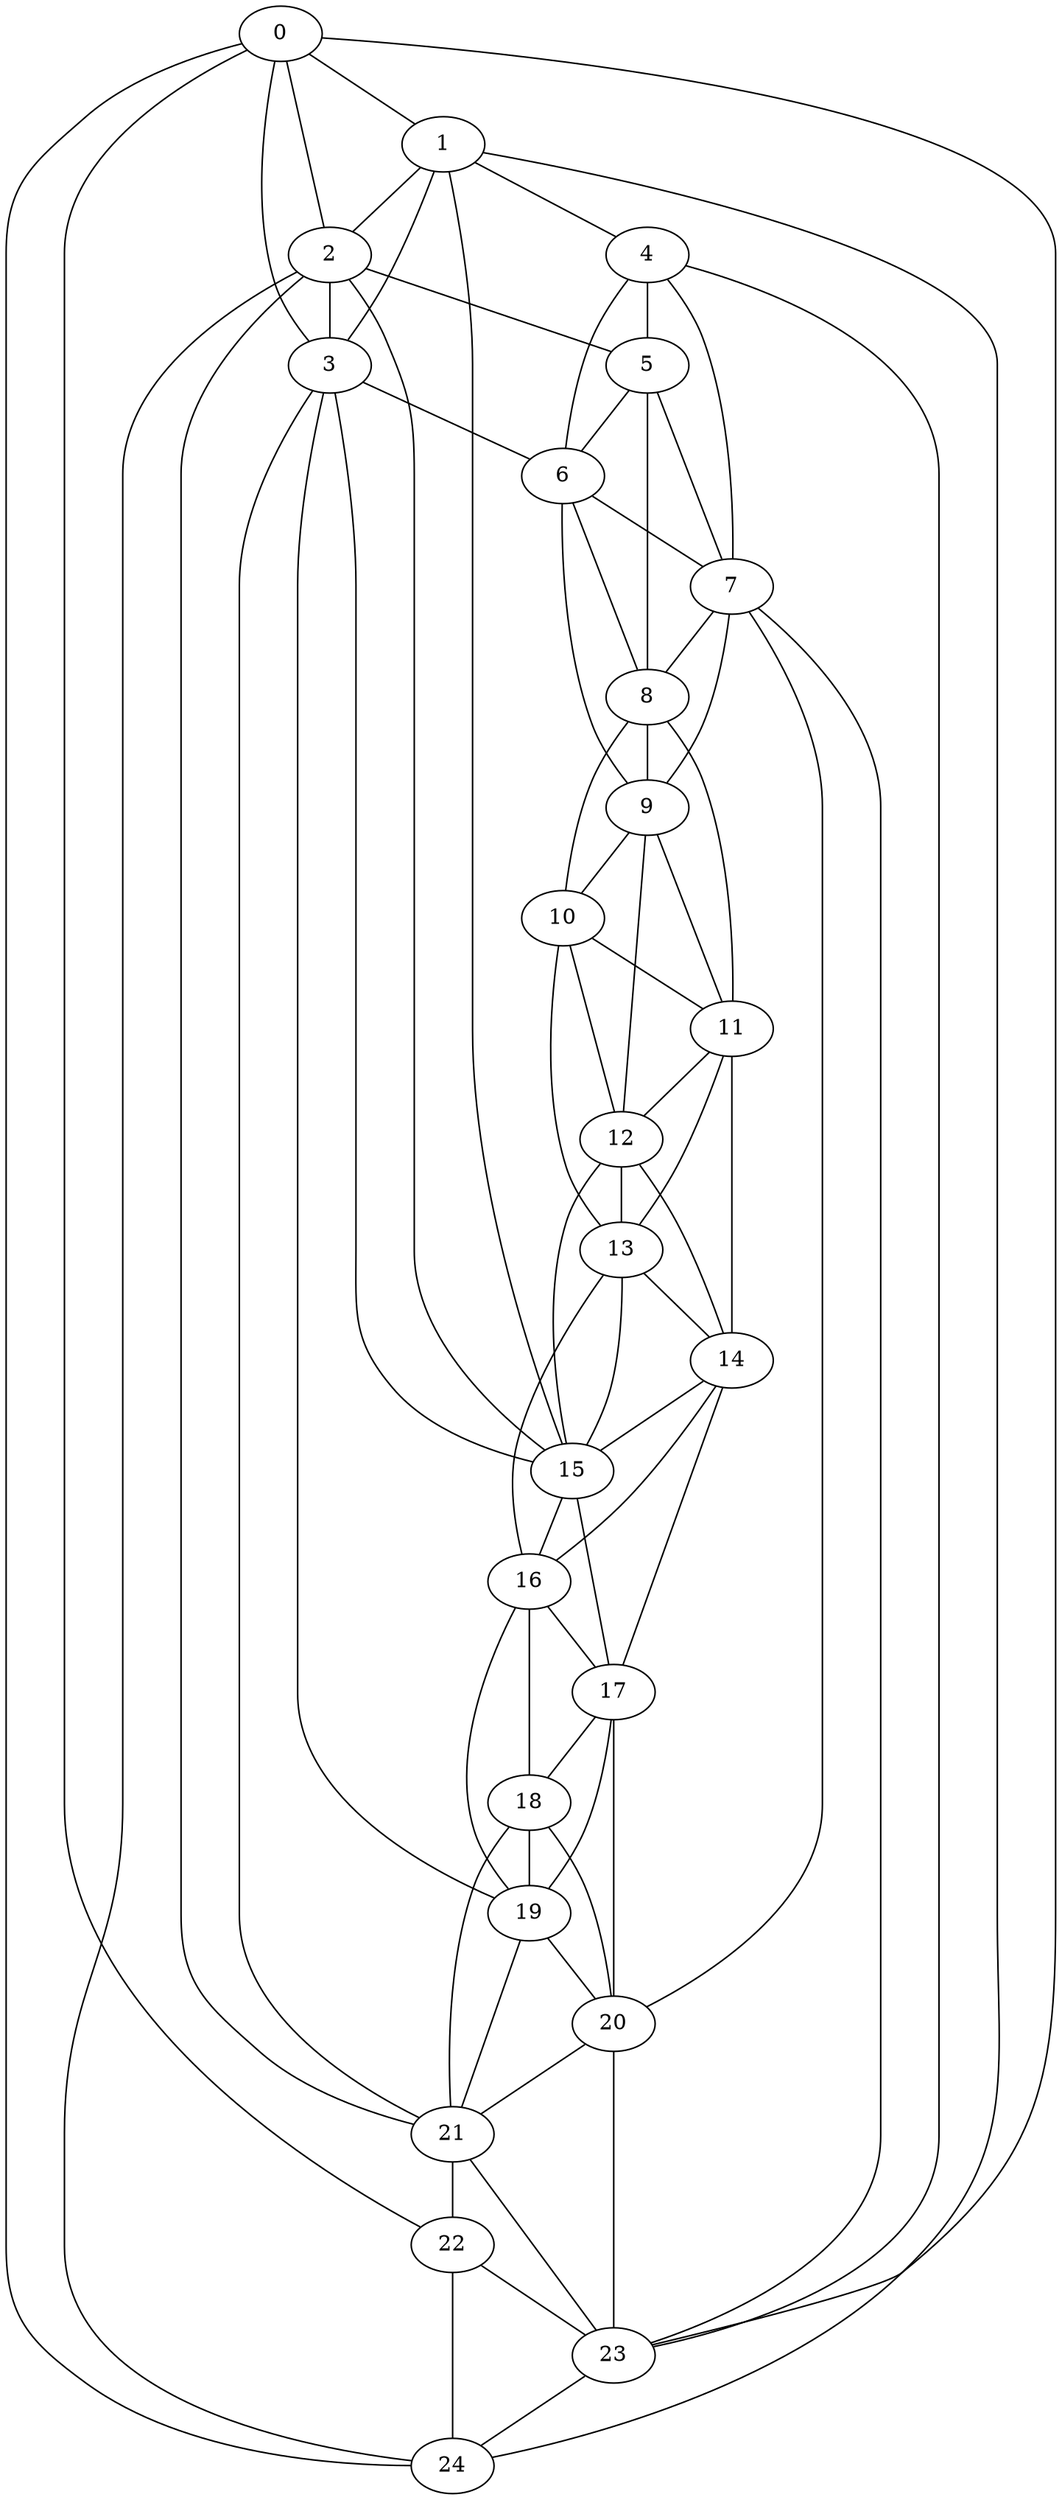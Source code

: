 strict graph "watts_strogatz_graph(25,6,0.1)" {
0;
1;
2;
3;
4;
5;
6;
7;
8;
9;
10;
11;
12;
13;
14;
15;
16;
17;
18;
19;
20;
21;
22;
23;
24;
0 -- 1  [is_available=True, prob="0.126974484561"];
0 -- 2  [is_available=True, prob="0.360430515987"];
0 -- 3  [is_available=True, prob="0.372844049469"];
0 -- 22  [is_available=True, prob="0.492461128992"];
0 -- 23  [is_available=True, prob="0.946621882925"];
0 -- 24  [is_available=True, prob="0.805196608253"];
1 -- 2  [is_available=True, prob="0.701297855335"];
1 -- 3  [is_available=True, prob="1.0"];
1 -- 4  [is_available=True, prob="0.988476664015"];
1 -- 15  [is_available=True, prob="0.139251631281"];
1 -- 24  [is_available=True, prob="1.0"];
2 -- 3  [is_available=True, prob="0.733218373782"];
2 -- 5  [is_available=True, prob="0.989201194458"];
2 -- 15  [is_available=True, prob="0.930985672175"];
2 -- 21  [is_available=True, prob="0.736552857367"];
2 -- 24  [is_available=True, prob="0.267789290264"];
3 -- 6  [is_available=True, prob="1.0"];
3 -- 15  [is_available=True, prob="0.252041994554"];
3 -- 19  [is_available=True, prob="0.328008719449"];
3 -- 21  [is_available=True, prob="0.890325206134"];
4 -- 5  [is_available=True, prob="1.0"];
4 -- 6  [is_available=True, prob="0.947079347547"];
4 -- 7  [is_available=True, prob="0.655320900174"];
4 -- 23  [is_available=True, prob="1.0"];
5 -- 6  [is_available=True, prob="0.416131256169"];
5 -- 7  [is_available=True, prob="0.787883305624"];
5 -- 8  [is_available=True, prob="0.460567110912"];
6 -- 7  [is_available=True, prob="0.0185793498003"];
6 -- 8  [is_available=True, prob="0.918379063933"];
6 -- 9  [is_available=True, prob="0.73354817793"];
7 -- 8  [is_available=True, prob="0.485024907401"];
7 -- 9  [is_available=True, prob="0.433677643677"];
7 -- 20  [is_available=True, prob="0.0908308935469"];
7 -- 23  [is_available=True, prob="1.0"];
8 -- 9  [is_available=True, prob="0.93983335532"];
8 -- 10  [is_available=True, prob="1.0"];
8 -- 11  [is_available=True, prob="0.723871041997"];
9 -- 10  [is_available=True, prob="0.990681842611"];
9 -- 11  [is_available=True, prob="0.40588296619"];
9 -- 12  [is_available=True, prob="0.289133115048"];
10 -- 11  [is_available=True, prob="0.767969317485"];
10 -- 12  [is_available=True, prob="0.725173381459"];
10 -- 13  [is_available=True, prob="0.492842456481"];
11 -- 12  [is_available=True, prob="0.0153892983789"];
11 -- 13  [is_available=True, prob="0.453873011829"];
11 -- 14  [is_available=True, prob="0.723363976332"];
12 -- 13  [is_available=True, prob="0.803271037255"];
12 -- 14  [is_available=True, prob="0.773009029677"];
12 -- 15  [is_available=True, prob="0.35024452871"];
13 -- 14  [is_available=True, prob="1.0"];
13 -- 15  [is_available=True, prob="1.0"];
13 -- 16  [is_available=True, prob="1.0"];
14 -- 15  [is_available=True, prob="0.707428642164"];
14 -- 16  [is_available=True, prob="0.304218373514"];
14 -- 17  [is_available=True, prob="0.400664613215"];
15 -- 16  [is_available=True, prob="1.0"];
15 -- 17  [is_available=True, prob="0.797779068555"];
16 -- 17  [is_available=True, prob="0.202366758698"];
16 -- 18  [is_available=True, prob="1.0"];
16 -- 19  [is_available=True, prob="0.923997067967"];
17 -- 18  [is_available=True, prob="0.180551604746"];
17 -- 19  [is_available=True, prob="0.818258835957"];
17 -- 20  [is_available=True, prob="0.237431825655"];
18 -- 19  [is_available=True, prob="1.0"];
18 -- 20  [is_available=True, prob="1.0"];
18 -- 21  [is_available=True, prob="0.290033947127"];
19 -- 20  [is_available=True, prob="0.567434339883"];
19 -- 21  [is_available=True, prob="0.581718564324"];
20 -- 21  [is_available=True, prob="0.886602717807"];
20 -- 23  [is_available=True, prob="0.185873000253"];
21 -- 22  [is_available=True, prob="1.0"];
21 -- 23  [is_available=True, prob="1.0"];
22 -- 23  [is_available=True, prob="0.886103632873"];
22 -- 24  [is_available=True, prob="0.543523160479"];
23 -- 24  [is_available=True, prob="0.0212409871164"];
}
